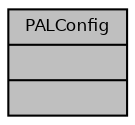 digraph "PALConfig"
{
  bgcolor="transparent";
  edge [fontname="Helvetica",fontsize="8",labelfontname="Helvetica",labelfontsize="8"];
  node [fontname="Helvetica",fontsize="8",shape=record];
  Node1 [label="{PALConfig\n||}",height=0.2,width=0.4,color="black", fillcolor="grey75", style="filled", fontcolor="black"];
}
